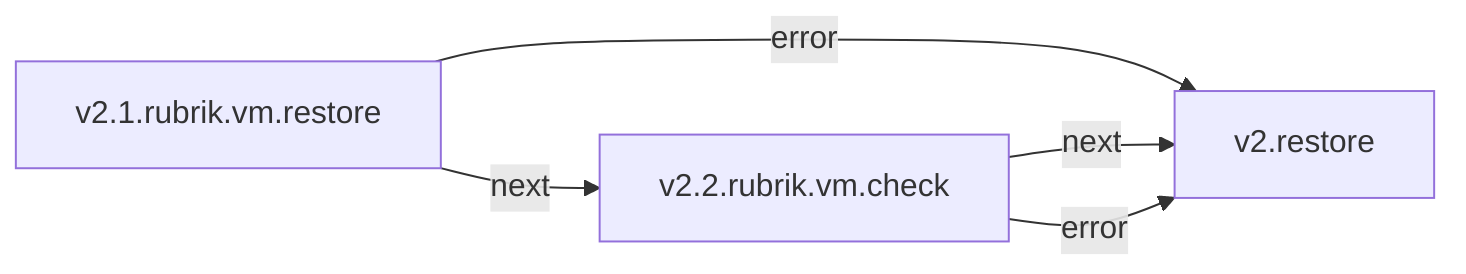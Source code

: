graph LR
  v2.1.rubrik.vm.restore -->|next| v2.2.rubrik.vm.check
  v2.1.rubrik.vm.restore -->|error| v2.restore
  v2.2.rubrik.vm.check -->|next| v2.restore
  v2.2.rubrik.vm.check -->|error| v2.restore